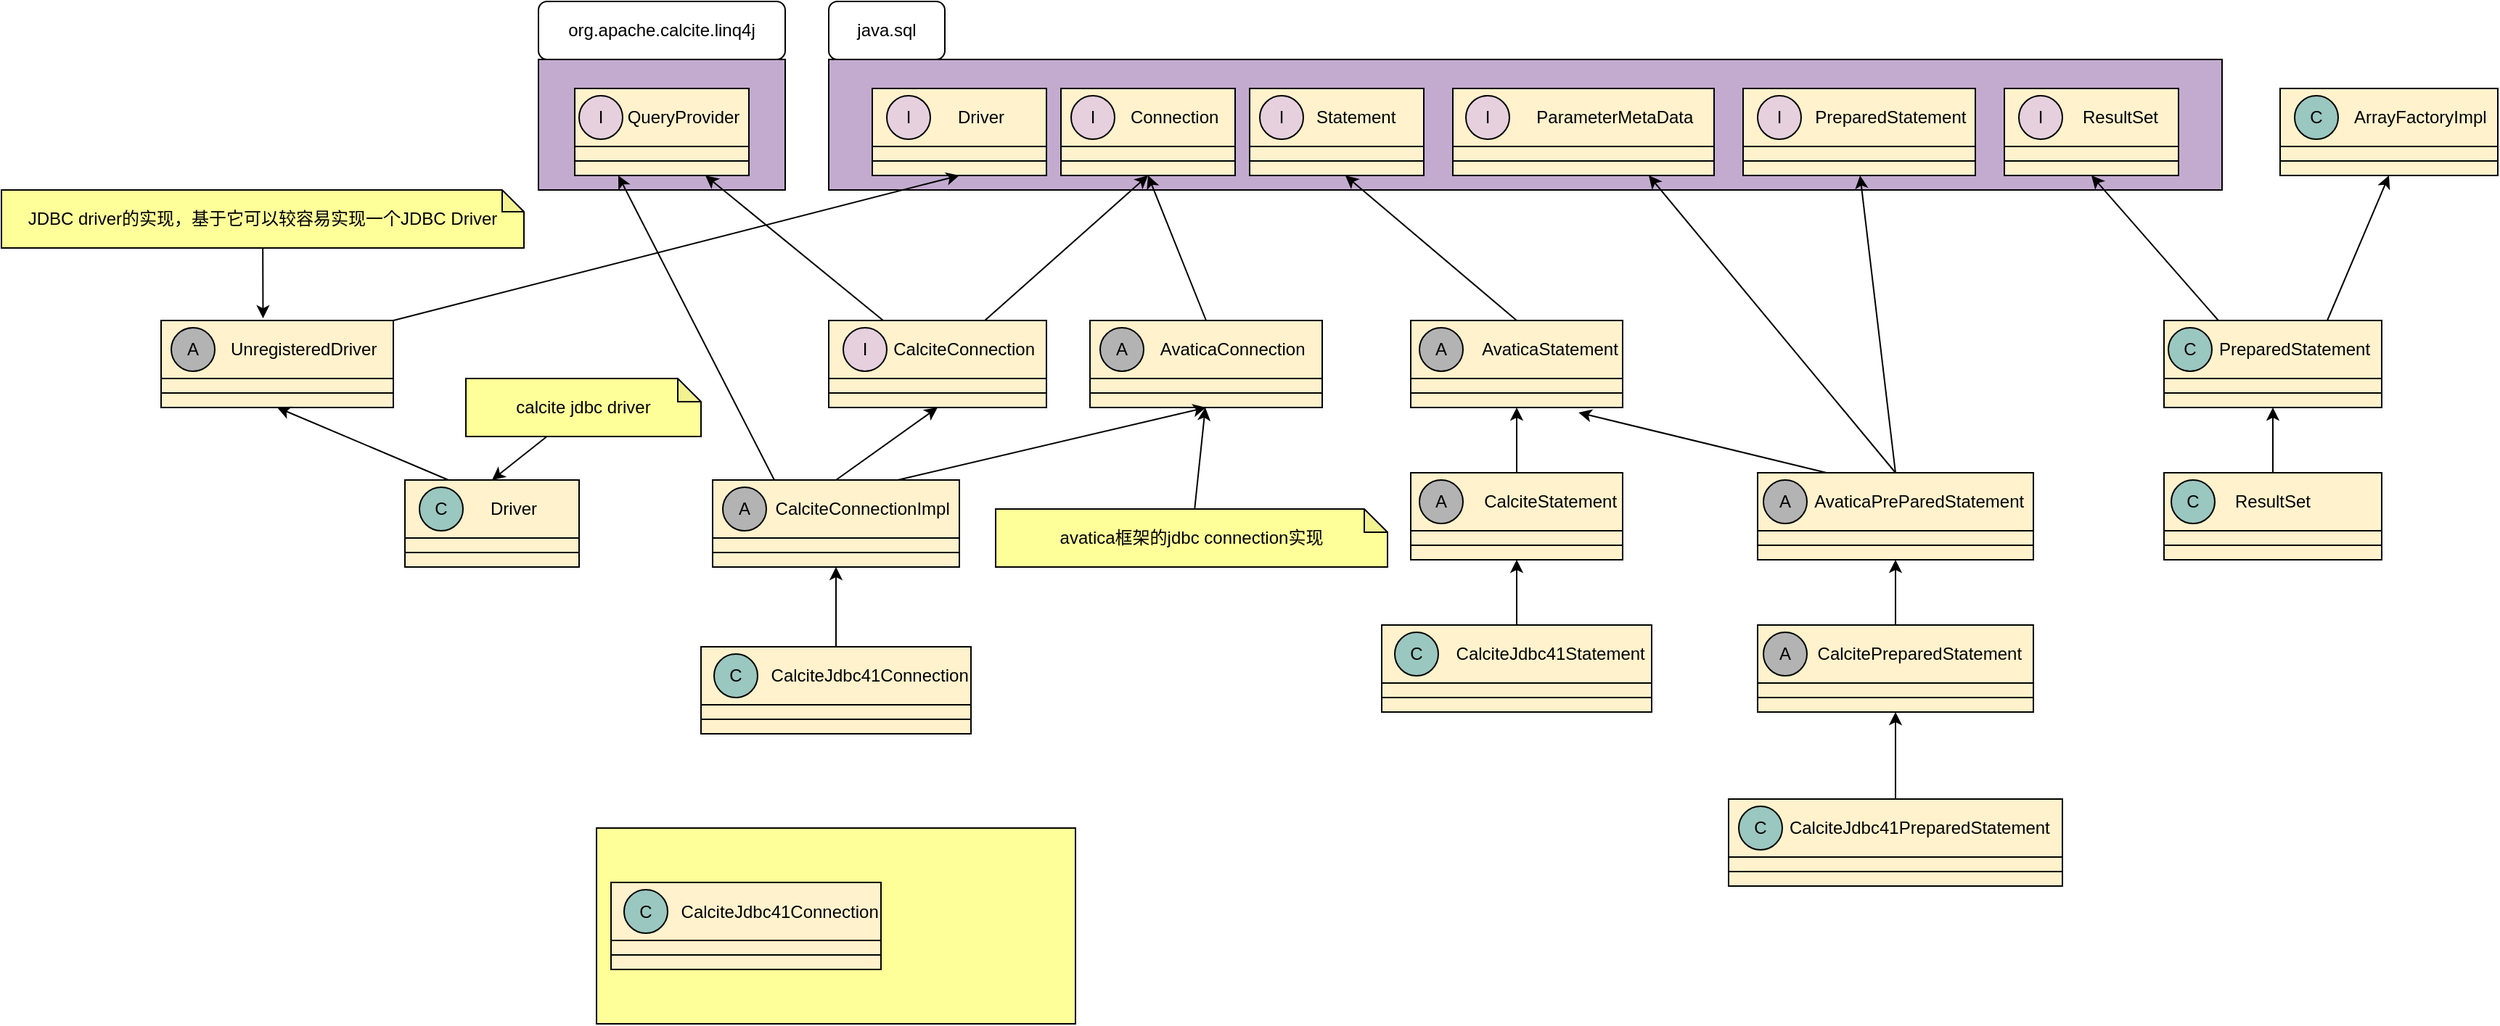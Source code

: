 <mxfile version="16.6.2" type="github">
  <diagram id="-UwCyb8EPpXwhege9Taq" name="Page-1">
    <mxGraphModel dx="2957" dy="838" grid="1" gridSize="10" guides="1" tooltips="1" connect="1" arrows="1" fold="1" page="1" pageScale="1" pageWidth="1169" pageHeight="827" math="0" shadow="0">
      <root>
        <mxCell id="0" />
        <mxCell id="1" parent="0" />
        <mxCell id="8PEX_Hkn2caYpky-pX6P-1" value="" style="rounded=0;whiteSpace=wrap;html=1;fillColor=#C3ABD0;" parent="1" vertex="1">
          <mxGeometry x="200" y="140" width="960" height="90" as="geometry" />
        </mxCell>
        <mxCell id="8PEX_Hkn2caYpky-pX6P-2" value="&amp;nbsp; &amp;nbsp; &amp;nbsp; &amp;nbsp; &amp;nbsp;Driver" style="rounded=0;whiteSpace=wrap;html=1;fillColor=#FFF2CC;" parent="1" vertex="1">
          <mxGeometry x="230" y="160" width="120" height="40" as="geometry" />
        </mxCell>
        <mxCell id="8PEX_Hkn2caYpky-pX6P-8" value="java.sql" style="rounded=1;whiteSpace=wrap;html=1;" parent="1" vertex="1">
          <mxGeometry x="200" y="100" width="80" height="40" as="geometry" />
        </mxCell>
        <mxCell id="8PEX_Hkn2caYpky-pX6P-9" value="&amp;nbsp; &amp;nbsp; &amp;nbsp; &amp;nbsp; &amp;nbsp; &amp;nbsp;Connection" style="rounded=0;whiteSpace=wrap;html=1;fillColor=#FFF2CC;" parent="1" vertex="1">
          <mxGeometry x="360" y="160" width="120" height="40" as="geometry" />
        </mxCell>
        <mxCell id="8PEX_Hkn2caYpky-pX6P-10" value="&amp;nbsp; &amp;nbsp; &amp;nbsp; &amp;nbsp; Statement" style="rounded=0;whiteSpace=wrap;html=1;fillColor=#FFF2CC;" parent="1" vertex="1">
          <mxGeometry x="490" y="160" width="120" height="40" as="geometry" />
        </mxCell>
        <mxCell id="8PEX_Hkn2caYpky-pX6P-11" value="&amp;nbsp; &amp;nbsp; &amp;nbsp; &amp;nbsp; &amp;nbsp; &amp;nbsp; &amp;nbsp;ParameterMetaData" style="rounded=0;whiteSpace=wrap;html=1;fillColor=#FFF2CC;" parent="1" vertex="1">
          <mxGeometry x="630" y="160" width="180" height="40" as="geometry" />
        </mxCell>
        <mxCell id="8PEX_Hkn2caYpky-pX6P-12" value="&amp;nbsp; &amp;nbsp; &amp;nbsp; &amp;nbsp; &amp;nbsp; &amp;nbsp; &amp;nbsp;PreparedStatement" style="rounded=0;whiteSpace=wrap;html=1;fillColor=#FFF2CC;" parent="1" vertex="1">
          <mxGeometry x="830" y="160" width="160" height="40" as="geometry" />
        </mxCell>
        <mxCell id="8PEX_Hkn2caYpky-pX6P-13" value="&amp;nbsp; &amp;nbsp; &amp;nbsp; &amp;nbsp; &amp;nbsp; &amp;nbsp; ResultSet" style="rounded=0;whiteSpace=wrap;html=1;fillColor=#FFF2CC;" parent="1" vertex="1">
          <mxGeometry x="1010" y="160" width="120" height="40" as="geometry" />
        </mxCell>
        <mxCell id="8PEX_Hkn2caYpky-pX6P-14" value="" style="rounded=0;whiteSpace=wrap;html=1;fillColor=#FFF2CC;" parent="1" vertex="1">
          <mxGeometry x="230" y="200" width="120" height="10" as="geometry" />
        </mxCell>
        <mxCell id="8PEX_Hkn2caYpky-pX6P-15" value="" style="rounded=0;whiteSpace=wrap;html=1;fillColor=#FFF2CC;" parent="1" vertex="1">
          <mxGeometry x="360" y="200" width="120" height="10" as="geometry" />
        </mxCell>
        <mxCell id="8PEX_Hkn2caYpky-pX6P-16" value="" style="rounded=0;whiteSpace=wrap;html=1;fillColor=#FFF2CC;" parent="1" vertex="1">
          <mxGeometry x="490" y="200" width="120" height="10" as="geometry" />
        </mxCell>
        <mxCell id="8PEX_Hkn2caYpky-pX6P-17" value="" style="rounded=0;whiteSpace=wrap;html=1;fillColor=#FFF2CC;" parent="1" vertex="1">
          <mxGeometry x="630" y="200" width="180" height="10" as="geometry" />
        </mxCell>
        <mxCell id="8PEX_Hkn2caYpky-pX6P-18" value="" style="rounded=0;whiteSpace=wrap;html=1;fillColor=#FFF2CC;" parent="1" vertex="1">
          <mxGeometry x="830" y="200" width="160" height="10" as="geometry" />
        </mxCell>
        <mxCell id="8PEX_Hkn2caYpky-pX6P-19" value="" style="rounded=0;whiteSpace=wrap;html=1;fillColor=#FFF2CC;" parent="1" vertex="1">
          <mxGeometry x="1010" y="200" width="120" height="10" as="geometry" />
        </mxCell>
        <mxCell id="8PEX_Hkn2caYpky-pX6P-20" value="" style="rounded=0;whiteSpace=wrap;html=1;fillColor=#C3ABD0;" parent="1" vertex="1">
          <mxGeometry y="140" width="170" height="90" as="geometry" />
        </mxCell>
        <mxCell id="8PEX_Hkn2caYpky-pX6P-21" value="&amp;nbsp; &amp;nbsp; &amp;nbsp; &amp;nbsp; &amp;nbsp;QueryProvider" style="rounded=0;whiteSpace=wrap;html=1;fillColor=#FFF2CC;" parent="1" vertex="1">
          <mxGeometry x="25" y="160" width="120" height="40" as="geometry" />
        </mxCell>
        <mxCell id="8PEX_Hkn2caYpky-pX6P-22" value="" style="rounded=0;whiteSpace=wrap;html=1;fillColor=#FFF2CC;" parent="1" vertex="1">
          <mxGeometry x="25" y="200" width="120" height="10" as="geometry" />
        </mxCell>
        <mxCell id="8PEX_Hkn2caYpky-pX6P-23" value="org.apache.calcite.linq4j" style="rounded=1;whiteSpace=wrap;html=1;" parent="1" vertex="1">
          <mxGeometry y="100" width="170" height="40" as="geometry" />
        </mxCell>
        <mxCell id="8PEX_Hkn2caYpky-pX6P-24" value="" style="rounded=0;whiteSpace=wrap;html=1;fillColor=#FFF2CC;" parent="1" vertex="1">
          <mxGeometry x="230" y="210" width="120" height="10" as="geometry" />
        </mxCell>
        <mxCell id="8PEX_Hkn2caYpky-pX6P-25" value="" style="rounded=0;whiteSpace=wrap;html=1;fillColor=#FFF2CC;" parent="1" vertex="1">
          <mxGeometry x="360" y="210" width="120" height="10" as="geometry" />
        </mxCell>
        <mxCell id="8PEX_Hkn2caYpky-pX6P-26" value="" style="rounded=0;whiteSpace=wrap;html=1;fillColor=#FFF2CC;" parent="1" vertex="1">
          <mxGeometry x="490" y="210" width="120" height="10" as="geometry" />
        </mxCell>
        <mxCell id="8PEX_Hkn2caYpky-pX6P-27" value="" style="rounded=0;whiteSpace=wrap;html=1;fillColor=#FFF2CC;" parent="1" vertex="1">
          <mxGeometry x="630" y="210" width="180" height="10" as="geometry" />
        </mxCell>
        <mxCell id="8PEX_Hkn2caYpky-pX6P-28" value="" style="rounded=0;whiteSpace=wrap;html=1;fillColor=#FFF2CC;" parent="1" vertex="1">
          <mxGeometry x="830" y="210" width="160" height="10" as="geometry" />
        </mxCell>
        <mxCell id="8PEX_Hkn2caYpky-pX6P-29" value="" style="rounded=0;whiteSpace=wrap;html=1;fillColor=#FFF2CC;" parent="1" vertex="1">
          <mxGeometry x="1010" y="210" width="120" height="10" as="geometry" />
        </mxCell>
        <mxCell id="8PEX_Hkn2caYpky-pX6P-30" value="&amp;nbsp; &amp;nbsp; &amp;nbsp; &amp;nbsp; &amp;nbsp; &amp;nbsp;CalciteConnection" style="rounded=0;whiteSpace=wrap;html=1;fillColor=#FFF2CC;" parent="1" vertex="1">
          <mxGeometry x="200" y="320" width="150" height="40" as="geometry" />
        </mxCell>
        <mxCell id="8PEX_Hkn2caYpky-pX6P-31" value="&amp;nbsp; &amp;nbsp; &amp;nbsp; &amp;nbsp; &amp;nbsp; &amp;nbsp;AvaticaConnection" style="rounded=0;whiteSpace=wrap;html=1;fillColor=#FFF2CC;" parent="1" vertex="1">
          <mxGeometry x="380" y="320" width="160" height="40" as="geometry" />
        </mxCell>
        <mxCell id="8PEX_Hkn2caYpky-pX6P-32" value="&amp;nbsp; &amp;nbsp; &amp;nbsp; &amp;nbsp; &amp;nbsp; &amp;nbsp; &amp;nbsp; AvaticaStatement" style="rounded=0;whiteSpace=wrap;html=1;fillColor=#FFF2CC;" parent="1" vertex="1">
          <mxGeometry x="601" y="320" width="146" height="40" as="geometry" />
        </mxCell>
        <mxCell id="8PEX_Hkn2caYpky-pX6P-33" value="&amp;nbsp; &amp;nbsp; &amp;nbsp; &amp;nbsp; &amp;nbsp; AvaticaPreParedStatement" style="rounded=0;whiteSpace=wrap;html=1;fillColor=#FFF2CC;" parent="1" vertex="1">
          <mxGeometry x="840" y="425" width="190" height="40" as="geometry" />
        </mxCell>
        <mxCell id="8PEX_Hkn2caYpky-pX6P-34" value="&amp;nbsp; &amp;nbsp; &amp;nbsp; &amp;nbsp; &amp;nbsp;PreparedStatement" style="rounded=0;whiteSpace=wrap;html=1;fillColor=#FFF2CC;" parent="1" vertex="1">
          <mxGeometry x="1120" y="320" width="150" height="40" as="geometry" />
        </mxCell>
        <mxCell id="8PEX_Hkn2caYpky-pX6P-35" value="ResultSet" style="rounded=0;whiteSpace=wrap;html=1;fillColor=#FFF2CC;" parent="1" vertex="1">
          <mxGeometry x="1120" y="425" width="150" height="40" as="geometry" />
        </mxCell>
        <mxCell id="8PEX_Hkn2caYpky-pX6P-36" value="" style="rounded=0;whiteSpace=wrap;html=1;fillColor=#FFF2CC;" parent="1" vertex="1">
          <mxGeometry x="200" y="360" width="150" height="10" as="geometry" />
        </mxCell>
        <mxCell id="8PEX_Hkn2caYpky-pX6P-37" value="" style="rounded=0;whiteSpace=wrap;html=1;fillColor=#FFF2CC;" parent="1" vertex="1">
          <mxGeometry x="380" y="360" width="160" height="10" as="geometry" />
        </mxCell>
        <mxCell id="8PEX_Hkn2caYpky-pX6P-38" value="" style="rounded=0;whiteSpace=wrap;html=1;fillColor=#FFF2CC;" parent="1" vertex="1">
          <mxGeometry x="601" y="360" width="146" height="10" as="geometry" />
        </mxCell>
        <mxCell id="8PEX_Hkn2caYpky-pX6P-39" value="" style="rounded=0;whiteSpace=wrap;html=1;fillColor=#FFF2CC;" parent="1" vertex="1">
          <mxGeometry x="840" y="465" width="190" height="10" as="geometry" />
        </mxCell>
        <mxCell id="8PEX_Hkn2caYpky-pX6P-40" value="" style="rounded=0;whiteSpace=wrap;html=1;fillColor=#FFF2CC;" parent="1" vertex="1">
          <mxGeometry x="1120" y="360" width="150" height="10" as="geometry" />
        </mxCell>
        <mxCell id="8PEX_Hkn2caYpky-pX6P-41" value="" style="rounded=0;whiteSpace=wrap;html=1;fillColor=#FFF2CC;" parent="1" vertex="1">
          <mxGeometry x="1120" y="465" width="150" height="10" as="geometry" />
        </mxCell>
        <mxCell id="8PEX_Hkn2caYpky-pX6P-42" value="" style="rounded=0;whiteSpace=wrap;html=1;fillColor=#FFF2CC;" parent="1" vertex="1">
          <mxGeometry x="200" y="370" width="150" height="10" as="geometry" />
        </mxCell>
        <mxCell id="8PEX_Hkn2caYpky-pX6P-43" value="" style="rounded=0;whiteSpace=wrap;html=1;fillColor=#FFF2CC;" parent="1" vertex="1">
          <mxGeometry x="380" y="370" width="160" height="10" as="geometry" />
        </mxCell>
        <mxCell id="8PEX_Hkn2caYpky-pX6P-44" value="" style="rounded=0;whiteSpace=wrap;html=1;fillColor=#FFF2CC;" parent="1" vertex="1">
          <mxGeometry x="601" y="370" width="146" height="10" as="geometry" />
        </mxCell>
        <mxCell id="8PEX_Hkn2caYpky-pX6P-45" value="" style="rounded=0;whiteSpace=wrap;html=1;fillColor=#FFF2CC;" parent="1" vertex="1">
          <mxGeometry x="840" y="475" width="190" height="10" as="geometry" />
        </mxCell>
        <mxCell id="8PEX_Hkn2caYpky-pX6P-46" value="" style="rounded=0;whiteSpace=wrap;html=1;fillColor=#FFF2CC;" parent="1" vertex="1">
          <mxGeometry x="1120" y="370" width="150" height="10" as="geometry" />
        </mxCell>
        <mxCell id="8PEX_Hkn2caYpky-pX6P-47" value="" style="rounded=0;whiteSpace=wrap;html=1;fillColor=#FFF2CC;" parent="1" vertex="1">
          <mxGeometry x="1120" y="475" width="150" height="10" as="geometry" />
        </mxCell>
        <mxCell id="8PEX_Hkn2caYpky-pX6P-48" value="" style="endArrow=classic;html=1;rounded=0;exitX=0.717;exitY=0;exitDx=0;exitDy=0;exitPerimeter=0;entryX=0.5;entryY=1;entryDx=0;entryDy=0;fillColor=#FFF2CC;" parent="1" source="8PEX_Hkn2caYpky-pX6P-30" target="8PEX_Hkn2caYpky-pX6P-25" edge="1">
          <mxGeometry width="50" height="50" relative="1" as="geometry">
            <mxPoint x="320" y="340" as="sourcePoint" />
            <mxPoint x="410" y="300" as="targetPoint" />
          </mxGeometry>
        </mxCell>
        <mxCell id="8PEX_Hkn2caYpky-pX6P-49" value="" style="rounded=0;whiteSpace=wrap;html=1;fillColor=#FFF2CC;" parent="1" vertex="1">
          <mxGeometry x="25" y="210" width="120" height="10" as="geometry" />
        </mxCell>
        <mxCell id="8PEX_Hkn2caYpky-pX6P-50" value="" style="endArrow=classic;html=1;rounded=0;exitX=0.25;exitY=0;exitDx=0;exitDy=0;entryX=0.75;entryY=1;entryDx=0;entryDy=0;fillColor=#FFF2CC;" parent="1" source="8PEX_Hkn2caYpky-pX6P-30" target="8PEX_Hkn2caYpky-pX6P-49" edge="1">
          <mxGeometry width="50" height="50" relative="1" as="geometry">
            <mxPoint x="324.12" y="361.84" as="sourcePoint" />
            <mxPoint x="430" y="230" as="targetPoint" />
          </mxGeometry>
        </mxCell>
        <mxCell id="8PEX_Hkn2caYpky-pX6P-51" value="I" style="ellipse;whiteSpace=wrap;html=1;aspect=fixed;fillColor=#E6D0DE;" parent="1" vertex="1">
          <mxGeometry x="240" y="165" width="30" height="30" as="geometry" />
        </mxCell>
        <mxCell id="8PEX_Hkn2caYpky-pX6P-52" value="I" style="ellipse;whiteSpace=wrap;html=1;aspect=fixed;fillColor=#E6D0DE;" parent="1" vertex="1">
          <mxGeometry x="367" y="165" width="30" height="30" as="geometry" />
        </mxCell>
        <mxCell id="8PEX_Hkn2caYpky-pX6P-53" value="I" style="ellipse;whiteSpace=wrap;html=1;aspect=fixed;fillColor=#E6D0DE;" parent="1" vertex="1">
          <mxGeometry x="497" y="165" width="30" height="30" as="geometry" />
        </mxCell>
        <mxCell id="8PEX_Hkn2caYpky-pX6P-54" value="I" style="ellipse;whiteSpace=wrap;html=1;aspect=fixed;fillColor=#E6D0DE;" parent="1" vertex="1">
          <mxGeometry x="639" y="165" width="30" height="30" as="geometry" />
        </mxCell>
        <mxCell id="8PEX_Hkn2caYpky-pX6P-55" value="I" style="ellipse;whiteSpace=wrap;html=1;aspect=fixed;fillColor=#E6D0DE;" parent="1" vertex="1">
          <mxGeometry x="840" y="165" width="30" height="30" as="geometry" />
        </mxCell>
        <mxCell id="8PEX_Hkn2caYpky-pX6P-56" value="I" style="ellipse;whiteSpace=wrap;html=1;aspect=fixed;fillColor=#E6D0DE;" parent="1" vertex="1">
          <mxGeometry x="1020" y="165" width="30" height="30" as="geometry" />
        </mxCell>
        <mxCell id="8PEX_Hkn2caYpky-pX6P-57" value="&amp;nbsp; &amp;nbsp; &amp;nbsp; &amp;nbsp; &amp;nbsp; &amp;nbsp; &amp;nbsp;ArrayFactoryImpl" style="rounded=0;whiteSpace=wrap;html=1;fillColor=#FFF2CC;" parent="1" vertex="1">
          <mxGeometry x="1200" y="160" width="150" height="40" as="geometry" />
        </mxCell>
        <mxCell id="8PEX_Hkn2caYpky-pX6P-58" value="" style="rounded=0;whiteSpace=wrap;html=1;fillColor=#FFF2CC;" parent="1" vertex="1">
          <mxGeometry x="1200" y="200" width="150" height="10" as="geometry" />
        </mxCell>
        <mxCell id="8PEX_Hkn2caYpky-pX6P-59" value="" style="rounded=0;whiteSpace=wrap;html=1;fillColor=#FFF2CC;" parent="1" vertex="1">
          <mxGeometry x="1200" y="210" width="150" height="10" as="geometry" />
        </mxCell>
        <mxCell id="8PEX_Hkn2caYpky-pX6P-60" value="C" style="ellipse;whiteSpace=wrap;html=1;aspect=fixed;fillColor=#9AC7BF;" parent="1" vertex="1">
          <mxGeometry x="1210" y="165" width="30" height="30" as="geometry" />
        </mxCell>
        <mxCell id="8PEX_Hkn2caYpky-pX6P-61" value="I" style="ellipse;whiteSpace=wrap;html=1;aspect=fixed;fillColor=#E6D0DE;" parent="1" vertex="1">
          <mxGeometry x="28" y="165" width="30" height="30" as="geometry" />
        </mxCell>
        <mxCell id="8PEX_Hkn2caYpky-pX6P-62" value="" style="endArrow=classic;html=1;rounded=0;exitX=0.5;exitY=0;exitDx=0;exitDy=0;entryX=0.5;entryY=1;entryDx=0;entryDy=0;fillColor=#FFF2CC;" parent="1" source="8PEX_Hkn2caYpky-pX6P-31" target="8PEX_Hkn2caYpky-pX6P-25" edge="1">
          <mxGeometry width="50" height="50" relative="1" as="geometry">
            <mxPoint x="324.12" y="361.84" as="sourcePoint" />
            <mxPoint x="430" y="230" as="targetPoint" />
          </mxGeometry>
        </mxCell>
        <mxCell id="8PEX_Hkn2caYpky-pX6P-63" value="I" style="ellipse;whiteSpace=wrap;html=1;aspect=fixed;fillColor=#E6D0DE;" parent="1" vertex="1">
          <mxGeometry x="210" y="325" width="30" height="30" as="geometry" />
        </mxCell>
        <mxCell id="8PEX_Hkn2caYpky-pX6P-64" value="A" style="ellipse;whiteSpace=wrap;html=1;aspect=fixed;fillColor=#B3B3B3;" parent="1" vertex="1">
          <mxGeometry x="387" y="325" width="30" height="30" as="geometry" />
        </mxCell>
        <mxCell id="8PEX_Hkn2caYpky-pX6P-65" value="A" style="ellipse;whiteSpace=wrap;html=1;aspect=fixed;fillColor=#B3B3B3;" parent="1" vertex="1">
          <mxGeometry x="607" y="325" width="30" height="30" as="geometry" />
        </mxCell>
        <mxCell id="8PEX_Hkn2caYpky-pX6P-66" value="" style="endArrow=classic;html=1;rounded=0;exitX=0.5;exitY=0;exitDx=0;exitDy=0;fillColor=#FFF2CC;" parent="1" source="8PEX_Hkn2caYpky-pX6P-32" target="8PEX_Hkn2caYpky-pX6P-26" edge="1">
          <mxGeometry width="50" height="50" relative="1" as="geometry">
            <mxPoint x="450" y="360" as="sourcePoint" />
            <mxPoint x="430" y="230" as="targetPoint" />
          </mxGeometry>
        </mxCell>
        <mxCell id="8PEX_Hkn2caYpky-pX6P-67" value="&amp;nbsp; &amp;nbsp; &amp;nbsp; &amp;nbsp; &amp;nbsp; &amp;nbsp; &amp;nbsp; CalciteStatement" style="rounded=0;whiteSpace=wrap;html=1;fillColor=#FFF2CC;" parent="1" vertex="1">
          <mxGeometry x="601" y="425" width="146" height="40" as="geometry" />
        </mxCell>
        <mxCell id="8PEX_Hkn2caYpky-pX6P-68" value="" style="rounded=0;whiteSpace=wrap;html=1;fillColor=#FFF2CC;" parent="1" vertex="1">
          <mxGeometry x="601" y="465" width="146" height="10" as="geometry" />
        </mxCell>
        <mxCell id="8PEX_Hkn2caYpky-pX6P-69" value="" style="rounded=0;whiteSpace=wrap;html=1;fillColor=#FFF2CC;" parent="1" vertex="1">
          <mxGeometry x="601" y="475" width="146" height="10" as="geometry" />
        </mxCell>
        <mxCell id="8PEX_Hkn2caYpky-pX6P-70" value="A" style="ellipse;whiteSpace=wrap;html=1;aspect=fixed;fillColor=#B3B3B3;" parent="1" vertex="1">
          <mxGeometry x="607" y="430" width="30" height="30" as="geometry" />
        </mxCell>
        <mxCell id="8PEX_Hkn2caYpky-pX6P-71" value="&amp;nbsp; &amp;nbsp; &amp;nbsp; &amp;nbsp; &amp;nbsp; &amp;nbsp; &amp;nbsp; CalciteJdbc41Statement" style="rounded=0;whiteSpace=wrap;html=1;fillColor=#FFF2CC;" parent="1" vertex="1">
          <mxGeometry x="581" y="530" width="186" height="40" as="geometry" />
        </mxCell>
        <mxCell id="8PEX_Hkn2caYpky-pX6P-72" value="" style="rounded=0;whiteSpace=wrap;html=1;fillColor=#FFF2CC;" parent="1" vertex="1">
          <mxGeometry x="581" y="570" width="186" height="10" as="geometry" />
        </mxCell>
        <mxCell id="8PEX_Hkn2caYpky-pX6P-73" value="" style="rounded=0;whiteSpace=wrap;html=1;fillColor=#FFF2CC;" parent="1" vertex="1">
          <mxGeometry x="581" y="580" width="186" height="10" as="geometry" />
        </mxCell>
        <mxCell id="8PEX_Hkn2caYpky-pX6P-75" value="A" style="ellipse;whiteSpace=wrap;html=1;aspect=fixed;fillColor=#B3B3B3;" parent="1" vertex="1">
          <mxGeometry x="844" y="430" width="30" height="30" as="geometry" />
        </mxCell>
        <mxCell id="8PEX_Hkn2caYpky-pX6P-76" value="&amp;nbsp; &amp;nbsp; &amp;nbsp; &amp;nbsp; &amp;nbsp; CalcitePreparedStatement" style="rounded=0;whiteSpace=wrap;html=1;fillColor=#FFF2CC;" parent="1" vertex="1">
          <mxGeometry x="840" y="530" width="190" height="40" as="geometry" />
        </mxCell>
        <mxCell id="8PEX_Hkn2caYpky-pX6P-77" value="" style="rounded=0;whiteSpace=wrap;html=1;fillColor=#FFF2CC;" parent="1" vertex="1">
          <mxGeometry x="840" y="570" width="190" height="10" as="geometry" />
        </mxCell>
        <mxCell id="8PEX_Hkn2caYpky-pX6P-78" value="" style="rounded=0;whiteSpace=wrap;html=1;fillColor=#FFF2CC;" parent="1" vertex="1">
          <mxGeometry x="840" y="580" width="190" height="10" as="geometry" />
        </mxCell>
        <mxCell id="8PEX_Hkn2caYpky-pX6P-79" value="A" style="ellipse;whiteSpace=wrap;html=1;aspect=fixed;fillColor=#B3B3B3;" parent="1" vertex="1">
          <mxGeometry x="844" y="535" width="30" height="30" as="geometry" />
        </mxCell>
        <mxCell id="8PEX_Hkn2caYpky-pX6P-80" value="C" style="ellipse;whiteSpace=wrap;html=1;aspect=fixed;fillColor=#9AC7BF;" parent="1" vertex="1">
          <mxGeometry x="590" y="535" width="30" height="30" as="geometry" />
        </mxCell>
        <mxCell id="8PEX_Hkn2caYpky-pX6P-81" value="&amp;nbsp; &amp;nbsp; &amp;nbsp; &amp;nbsp; &amp;nbsp; CalciteJdbc41PreparedStatement" style="rounded=0;whiteSpace=wrap;html=1;fillColor=#FFF2CC;" parent="1" vertex="1">
          <mxGeometry x="820" y="650" width="230" height="40" as="geometry" />
        </mxCell>
        <mxCell id="8PEX_Hkn2caYpky-pX6P-82" value="" style="rounded=0;whiteSpace=wrap;html=1;fillColor=#FFF2CC;" parent="1" vertex="1">
          <mxGeometry x="820" y="690" width="230" height="10" as="geometry" />
        </mxCell>
        <mxCell id="8PEX_Hkn2caYpky-pX6P-83" value="" style="rounded=0;whiteSpace=wrap;html=1;fillColor=#FFF2CC;" parent="1" vertex="1">
          <mxGeometry x="820" y="700" width="230" height="10" as="geometry" />
        </mxCell>
        <mxCell id="8PEX_Hkn2caYpky-pX6P-85" value="C" style="ellipse;whiteSpace=wrap;html=1;aspect=fixed;fillColor=#9AC7BF;" parent="1" vertex="1">
          <mxGeometry x="827" y="655" width="30" height="30" as="geometry" />
        </mxCell>
        <mxCell id="8PEX_Hkn2caYpky-pX6P-117" value="" style="endArrow=classic;html=1;rounded=0;exitX=0.5;exitY=0;exitDx=0;exitDy=0;fillColor=#FFF2CC;entryX=0.75;entryY=1;entryDx=0;entryDy=0;" parent="1" source="8PEX_Hkn2caYpky-pX6P-33" target="8PEX_Hkn2caYpky-pX6P-27" edge="1">
          <mxGeometry width="50" height="50" relative="1" as="geometry">
            <mxPoint x="684.0" y="330" as="sourcePoint" />
            <mxPoint x="565.905" y="230" as="targetPoint" />
          </mxGeometry>
        </mxCell>
        <mxCell id="8PEX_Hkn2caYpky-pX6P-118" value="" style="endArrow=classic;html=1;rounded=0;exitX=0.5;exitY=0;exitDx=0;exitDy=0;fillColor=#FFF2CC;entryX=0.5;entryY=1;entryDx=0;entryDy=0;" parent="1" source="8PEX_Hkn2caYpky-pX6P-67" target="8PEX_Hkn2caYpky-pX6P-44" edge="1">
          <mxGeometry width="50" height="50" relative="1" as="geometry">
            <mxPoint x="694.0" y="340" as="sourcePoint" />
            <mxPoint x="575.905" y="240" as="targetPoint" />
          </mxGeometry>
        </mxCell>
        <mxCell id="8PEX_Hkn2caYpky-pX6P-119" value="" style="endArrow=classic;html=1;rounded=0;exitX=0.5;exitY=0;exitDx=0;exitDy=0;fillColor=#FFF2CC;entryX=0.5;entryY=1;entryDx=0;entryDy=0;" parent="1" source="8PEX_Hkn2caYpky-pX6P-71" target="8PEX_Hkn2caYpky-pX6P-69" edge="1">
          <mxGeometry width="50" height="50" relative="1" as="geometry">
            <mxPoint x="704.0" y="350" as="sourcePoint" />
            <mxPoint x="585.905" y="250" as="targetPoint" />
          </mxGeometry>
        </mxCell>
        <mxCell id="8PEX_Hkn2caYpky-pX6P-120" value="" style="endArrow=classic;html=1;rounded=0;exitX=0.5;exitY=0;exitDx=0;exitDy=0;fillColor=#FFF2CC;" parent="1" source="8PEX_Hkn2caYpky-pX6P-33" target="8PEX_Hkn2caYpky-pX6P-28" edge="1">
          <mxGeometry width="50" height="50" relative="1" as="geometry">
            <mxPoint x="945" y="435" as="sourcePoint" />
            <mxPoint x="775" y="230" as="targetPoint" />
          </mxGeometry>
        </mxCell>
        <mxCell id="8PEX_Hkn2caYpky-pX6P-121" value="" style="endArrow=classic;html=1;rounded=0;fillColor=#FFF2CC;entryX=0.792;entryY=1.35;entryDx=0;entryDy=0;entryPerimeter=0;exitX=0.25;exitY=0;exitDx=0;exitDy=0;" parent="1" source="8PEX_Hkn2caYpky-pX6P-33" target="8PEX_Hkn2caYpky-pX6P-44" edge="1">
          <mxGeometry width="50" height="50" relative="1" as="geometry">
            <mxPoint x="870" y="420" as="sourcePoint" />
            <mxPoint x="785" y="240" as="targetPoint" />
          </mxGeometry>
        </mxCell>
        <mxCell id="8PEX_Hkn2caYpky-pX6P-122" value="" style="endArrow=classic;html=1;rounded=0;exitX=0.5;exitY=0;exitDx=0;exitDy=0;fillColor=#FFF2CC;entryX=0.5;entryY=1;entryDx=0;entryDy=0;" parent="1" source="8PEX_Hkn2caYpky-pX6P-76" target="8PEX_Hkn2caYpky-pX6P-45" edge="1">
          <mxGeometry width="50" height="50" relative="1" as="geometry">
            <mxPoint x="965" y="455" as="sourcePoint" />
            <mxPoint x="795" y="250" as="targetPoint" />
          </mxGeometry>
        </mxCell>
        <mxCell id="8PEX_Hkn2caYpky-pX6P-123" value="" style="endArrow=classic;html=1;rounded=0;exitX=0.5;exitY=0;exitDx=0;exitDy=0;fillColor=#FFF2CC;entryX=0.5;entryY=1;entryDx=0;entryDy=0;" parent="1" source="8PEX_Hkn2caYpky-pX6P-81" target="8PEX_Hkn2caYpky-pX6P-78" edge="1">
          <mxGeometry width="50" height="50" relative="1" as="geometry">
            <mxPoint x="975" y="465" as="sourcePoint" />
            <mxPoint x="805" y="260" as="targetPoint" />
          </mxGeometry>
        </mxCell>
        <mxCell id="8PEX_Hkn2caYpky-pX6P-124" value="" style="endArrow=classic;html=1;rounded=0;exitX=0.5;exitY=0;exitDx=0;exitDy=0;fillColor=#FFF2CC;entryX=0.5;entryY=1;entryDx=0;entryDy=0;" parent="1" source="8PEX_Hkn2caYpky-pX6P-35" target="8PEX_Hkn2caYpky-pX6P-46" edge="1">
          <mxGeometry width="50" height="50" relative="1" as="geometry">
            <mxPoint x="985" y="475" as="sourcePoint" />
            <mxPoint x="815" y="270" as="targetPoint" />
          </mxGeometry>
        </mxCell>
        <mxCell id="8PEX_Hkn2caYpky-pX6P-125" value="" style="endArrow=classic;html=1;rounded=0;exitX=0.25;exitY=0;exitDx=0;exitDy=0;fillColor=#FFF2CC;entryX=0.5;entryY=1;entryDx=0;entryDy=0;" parent="1" source="8PEX_Hkn2caYpky-pX6P-34" target="8PEX_Hkn2caYpky-pX6P-29" edge="1">
          <mxGeometry width="50" height="50" relative="1" as="geometry">
            <mxPoint x="995" y="485" as="sourcePoint" />
            <mxPoint x="825" y="280" as="targetPoint" />
          </mxGeometry>
        </mxCell>
        <mxCell id="8PEX_Hkn2caYpky-pX6P-126" value="" style="endArrow=classic;html=1;rounded=0;exitX=0.75;exitY=0;exitDx=0;exitDy=0;fillColor=#FFF2CC;entryX=0.5;entryY=1;entryDx=0;entryDy=0;" parent="1" source="8PEX_Hkn2caYpky-pX6P-34" target="8PEX_Hkn2caYpky-pX6P-59" edge="1">
          <mxGeometry width="50" height="50" relative="1" as="geometry">
            <mxPoint x="1005" y="495" as="sourcePoint" />
            <mxPoint x="835" y="290" as="targetPoint" />
          </mxGeometry>
        </mxCell>
        <mxCell id="8PEX_Hkn2caYpky-pX6P-127" value="C" style="ellipse;whiteSpace=wrap;html=1;aspect=fixed;fillColor=#9AC7BF;" parent="1" vertex="1">
          <mxGeometry x="1123" y="325" width="30" height="30" as="geometry" />
        </mxCell>
        <mxCell id="8PEX_Hkn2caYpky-pX6P-128" value="C" style="ellipse;whiteSpace=wrap;html=1;aspect=fixed;fillColor=#9AC7BF;" parent="1" vertex="1">
          <mxGeometry x="1125" y="430" width="30" height="30" as="geometry" />
        </mxCell>
        <mxCell id="8PEX_Hkn2caYpky-pX6P-129" value="&amp;nbsp; &amp;nbsp; &amp;nbsp; &amp;nbsp; &amp;nbsp;Driver" style="rounded=0;whiteSpace=wrap;html=1;fillColor=#FFF2CC;" parent="1" vertex="1">
          <mxGeometry x="-92" y="430" width="120" height="40" as="geometry" />
        </mxCell>
        <mxCell id="8PEX_Hkn2caYpky-pX6P-130" value="" style="rounded=0;whiteSpace=wrap;html=1;fillColor=#FFF2CC;" parent="1" vertex="1">
          <mxGeometry x="-92" y="470" width="120" height="10" as="geometry" />
        </mxCell>
        <mxCell id="8PEX_Hkn2caYpky-pX6P-131" value="" style="rounded=0;whiteSpace=wrap;html=1;fillColor=#FFF2CC;" parent="1" vertex="1">
          <mxGeometry x="-92" y="480" width="120" height="10" as="geometry" />
        </mxCell>
        <mxCell id="8PEX_Hkn2caYpky-pX6P-133" value="&amp;nbsp; &amp;nbsp; &amp;nbsp; &amp;nbsp; &amp;nbsp; &amp;nbsp;UnregisteredDriver" style="rounded=0;whiteSpace=wrap;html=1;fillColor=#FFF2CC;" parent="1" vertex="1">
          <mxGeometry x="-260" y="320" width="160" height="40" as="geometry" />
        </mxCell>
        <mxCell id="8PEX_Hkn2caYpky-pX6P-134" value="" style="rounded=0;whiteSpace=wrap;html=1;fillColor=#FFF2CC;" parent="1" vertex="1">
          <mxGeometry x="-260" y="360" width="160" height="10" as="geometry" />
        </mxCell>
        <mxCell id="8PEX_Hkn2caYpky-pX6P-135" value="" style="rounded=0;whiteSpace=wrap;html=1;fillColor=#FFF2CC;" parent="1" vertex="1">
          <mxGeometry x="-260" y="370" width="160" height="10" as="geometry" />
        </mxCell>
        <mxCell id="8PEX_Hkn2caYpky-pX6P-136" value="A" style="ellipse;whiteSpace=wrap;html=1;aspect=fixed;fillColor=#B3B3B3;" parent="1" vertex="1">
          <mxGeometry x="-253" y="325" width="30" height="30" as="geometry" />
        </mxCell>
        <mxCell id="8PEX_Hkn2caYpky-pX6P-137" value="C" style="ellipse;whiteSpace=wrap;html=1;aspect=fixed;fillColor=#9AC7BF;" parent="1" vertex="1">
          <mxGeometry x="-82" y="435" width="30" height="30" as="geometry" />
        </mxCell>
        <mxCell id="8PEX_Hkn2caYpky-pX6P-138" value="" style="endArrow=classic;html=1;rounded=0;exitX=1;exitY=0;exitDx=0;exitDy=0;entryX=0.5;entryY=1;entryDx=0;entryDy=0;fillColor=#FFF2CC;" parent="1" source="8PEX_Hkn2caYpky-pX6P-133" target="8PEX_Hkn2caYpky-pX6P-24" edge="1">
          <mxGeometry width="50" height="50" relative="1" as="geometry">
            <mxPoint x="247.5" y="330" as="sourcePoint" />
            <mxPoint x="125" y="230" as="targetPoint" />
          </mxGeometry>
        </mxCell>
        <mxCell id="8PEX_Hkn2caYpky-pX6P-139" value="" style="endArrow=classic;html=1;rounded=0;exitX=0.25;exitY=0;exitDx=0;exitDy=0;entryX=0.5;entryY=1;entryDx=0;entryDy=0;fillColor=#FFF2CC;" parent="1" source="8PEX_Hkn2caYpky-pX6P-129" target="8PEX_Hkn2caYpky-pX6P-135" edge="1">
          <mxGeometry width="50" height="50" relative="1" as="geometry">
            <mxPoint x="257.5" y="340" as="sourcePoint" />
            <mxPoint x="135" y="240" as="targetPoint" />
          </mxGeometry>
        </mxCell>
        <mxCell id="8PEX_Hkn2caYpky-pX6P-140" value="&amp;nbsp; &amp;nbsp; &amp;nbsp; &amp;nbsp; &amp;nbsp; &amp;nbsp;CalciteConnectionImpl" style="rounded=0;whiteSpace=wrap;html=1;fillColor=#FFF2CC;" parent="1" vertex="1">
          <mxGeometry x="120" y="430" width="170" height="40" as="geometry" />
        </mxCell>
        <mxCell id="8PEX_Hkn2caYpky-pX6P-141" value="" style="rounded=0;whiteSpace=wrap;html=1;fillColor=#FFF2CC;" parent="1" vertex="1">
          <mxGeometry x="120" y="470" width="170" height="10" as="geometry" />
        </mxCell>
        <mxCell id="8PEX_Hkn2caYpky-pX6P-142" value="" style="rounded=0;whiteSpace=wrap;html=1;fillColor=#FFF2CC;" parent="1" vertex="1">
          <mxGeometry x="120" y="480" width="170" height="10" as="geometry" />
        </mxCell>
        <mxCell id="8PEX_Hkn2caYpky-pX6P-143" value="A" style="ellipse;whiteSpace=wrap;html=1;aspect=fixed;fillColor=#B3B3B3;" parent="1" vertex="1">
          <mxGeometry x="127" y="435" width="30" height="30" as="geometry" />
        </mxCell>
        <mxCell id="8PEX_Hkn2caYpky-pX6P-144" value="&amp;nbsp; &amp;nbsp; &amp;nbsp; &amp;nbsp; &amp;nbsp; &amp;nbsp; &amp;nbsp; CalciteJdbc41Connection" style="rounded=0;whiteSpace=wrap;html=1;fillColor=#FFF2CC;" parent="1" vertex="1">
          <mxGeometry x="112" y="545" width="186" height="40" as="geometry" />
        </mxCell>
        <mxCell id="8PEX_Hkn2caYpky-pX6P-145" value="" style="rounded=0;whiteSpace=wrap;html=1;fillColor=#FFF2CC;" parent="1" vertex="1">
          <mxGeometry x="112" y="585" width="186" height="10" as="geometry" />
        </mxCell>
        <mxCell id="8PEX_Hkn2caYpky-pX6P-146" value="" style="rounded=0;whiteSpace=wrap;html=1;fillColor=#FFF2CC;" parent="1" vertex="1">
          <mxGeometry x="112" y="595" width="186" height="10" as="geometry" />
        </mxCell>
        <mxCell id="8PEX_Hkn2caYpky-pX6P-147" value="C" style="ellipse;whiteSpace=wrap;html=1;aspect=fixed;fillColor=#9AC7BF;" parent="1" vertex="1">
          <mxGeometry x="121" y="550" width="30" height="30" as="geometry" />
        </mxCell>
        <mxCell id="8PEX_Hkn2caYpky-pX6P-148" value="" style="endArrow=classic;html=1;rounded=0;exitX=0.5;exitY=0;exitDx=0;exitDy=0;entryX=0.5;entryY=1;entryDx=0;entryDy=0;fillColor=#FFF2CC;" parent="1" source="8PEX_Hkn2caYpky-pX6P-140" target="8PEX_Hkn2caYpky-pX6P-42" edge="1">
          <mxGeometry width="50" height="50" relative="1" as="geometry">
            <mxPoint x="317.55" y="330" as="sourcePoint" />
            <mxPoint x="430" y="230" as="targetPoint" />
          </mxGeometry>
        </mxCell>
        <mxCell id="8PEX_Hkn2caYpky-pX6P-149" value="" style="endArrow=classic;html=1;rounded=0;exitX=0.75;exitY=0;exitDx=0;exitDy=0;entryX=0.5;entryY=1;entryDx=0;entryDy=0;fillColor=#FFF2CC;" parent="1" source="8PEX_Hkn2caYpky-pX6P-140" target="8PEX_Hkn2caYpky-pX6P-43" edge="1">
          <mxGeometry width="50" height="50" relative="1" as="geometry">
            <mxPoint x="327.55" y="340" as="sourcePoint" />
            <mxPoint x="440" y="240" as="targetPoint" />
          </mxGeometry>
        </mxCell>
        <mxCell id="8PEX_Hkn2caYpky-pX6P-150" value="" style="endArrow=classic;html=1;rounded=0;exitX=0.25;exitY=0;exitDx=0;exitDy=0;entryX=0.25;entryY=1;entryDx=0;entryDy=0;fillColor=#FFF2CC;" parent="1" source="8PEX_Hkn2caYpky-pX6P-140" target="8PEX_Hkn2caYpky-pX6P-49" edge="1">
          <mxGeometry width="50" height="50" relative="1" as="geometry">
            <mxPoint x="337.55" y="350" as="sourcePoint" />
            <mxPoint x="450" y="250" as="targetPoint" />
          </mxGeometry>
        </mxCell>
        <mxCell id="8PEX_Hkn2caYpky-pX6P-152" value="" style="endArrow=classic;html=1;rounded=0;entryX=0.5;entryY=1;entryDx=0;entryDy=0;fillColor=#FFF2CC;" parent="1" source="8PEX_Hkn2caYpky-pX6P-144" target="8PEX_Hkn2caYpky-pX6P-142" edge="1">
          <mxGeometry width="50" height="50" relative="1" as="geometry">
            <mxPoint x="215" y="440" as="sourcePoint" />
            <mxPoint x="285" y="390" as="targetPoint" />
          </mxGeometry>
        </mxCell>
        <mxCell id="8PEX_Hkn2caYpky-pX6P-154" value="" style="edgeStyle=none;rounded=0;orthogonalLoop=1;jettySize=auto;html=1;fillColor=#FFF2CC;elbow=vertical;entryX=0.5;entryY=0;entryDx=0;entryDy=0;" parent="1" source="8PEX_Hkn2caYpky-pX6P-153" target="8PEX_Hkn2caYpky-pX6P-129" edge="1">
          <mxGeometry relative="1" as="geometry" />
        </mxCell>
        <mxCell id="8PEX_Hkn2caYpky-pX6P-153" value="calcite jdbc driver" style="shape=note;whiteSpace=wrap;html=1;backgroundOutline=1;darkOpacity=0.05;fillColor=#FFFF99;size=16;" parent="1" vertex="1">
          <mxGeometry x="-50" y="360" width="162" height="40" as="geometry" />
        </mxCell>
        <mxCell id="8PEX_Hkn2caYpky-pX6P-156" value="" style="edgeStyle=none;rounded=0;orthogonalLoop=1;jettySize=auto;html=1;fillColor=#FFF2CC;elbow=vertical;" parent="1" source="8PEX_Hkn2caYpky-pX6P-155" target="8PEX_Hkn2caYpky-pX6P-43" edge="1">
          <mxGeometry relative="1" as="geometry" />
        </mxCell>
        <mxCell id="8PEX_Hkn2caYpky-pX6P-155" value="avatica框架的jdbc connection实现" style="shape=note;whiteSpace=wrap;html=1;backgroundOutline=1;darkOpacity=0.05;fillColor=#FFFF99;size=16;" parent="1" vertex="1">
          <mxGeometry x="315" y="450" width="270" height="40" as="geometry" />
        </mxCell>
        <mxCell id="8PEX_Hkn2caYpky-pX6P-158" value="" style="edgeStyle=none;rounded=0;orthogonalLoop=1;jettySize=auto;html=1;fillColor=#FFF2CC;elbow=vertical;entryX=0.439;entryY=-0.037;entryDx=0;entryDy=0;entryPerimeter=0;" parent="1" source="8PEX_Hkn2caYpky-pX6P-157" target="8PEX_Hkn2caYpky-pX6P-133" edge="1">
          <mxGeometry relative="1" as="geometry" />
        </mxCell>
        <mxCell id="8PEX_Hkn2caYpky-pX6P-157" value="JDBC driver的实现，基于它可以较容易实现一个JDBC Driver" style="shape=note;whiteSpace=wrap;html=1;backgroundOutline=1;darkOpacity=0.05;fillColor=#FFFF99;size=15;" parent="1" vertex="1">
          <mxGeometry x="-370" y="230" width="360" height="40" as="geometry" />
        </mxCell>
        <mxCell id="8PEX_Hkn2caYpky-pX6P-159" value="" style="rounded=0;whiteSpace=wrap;html=1;fillColor=#FFFF99;" parent="1" vertex="1">
          <mxGeometry x="40" y="670" width="330" height="135" as="geometry" />
        </mxCell>
        <mxCell id="8PEX_Hkn2caYpky-pX6P-160" value="&amp;nbsp; &amp;nbsp; &amp;nbsp; &amp;nbsp; &amp;nbsp; &amp;nbsp; &amp;nbsp; CalciteJdbc41Connection" style="rounded=0;whiteSpace=wrap;html=1;fillColor=#FFF2CC;" parent="1" vertex="1">
          <mxGeometry x="50" y="707.5" width="186" height="40" as="geometry" />
        </mxCell>
        <mxCell id="8PEX_Hkn2caYpky-pX6P-161" value="" style="rounded=0;whiteSpace=wrap;html=1;fillColor=#FFF2CC;" parent="1" vertex="1">
          <mxGeometry x="50" y="747.5" width="186" height="10" as="geometry" />
        </mxCell>
        <mxCell id="8PEX_Hkn2caYpky-pX6P-162" value="" style="rounded=0;whiteSpace=wrap;html=1;fillColor=#FFF2CC;" parent="1" vertex="1">
          <mxGeometry x="50" y="757.5" width="186" height="10" as="geometry" />
        </mxCell>
        <mxCell id="8PEX_Hkn2caYpky-pX6P-163" value="C" style="ellipse;whiteSpace=wrap;html=1;aspect=fixed;fillColor=#9AC7BF;" parent="1" vertex="1">
          <mxGeometry x="59" y="712.5" width="30" height="30" as="geometry" />
        </mxCell>
      </root>
    </mxGraphModel>
  </diagram>
</mxfile>
